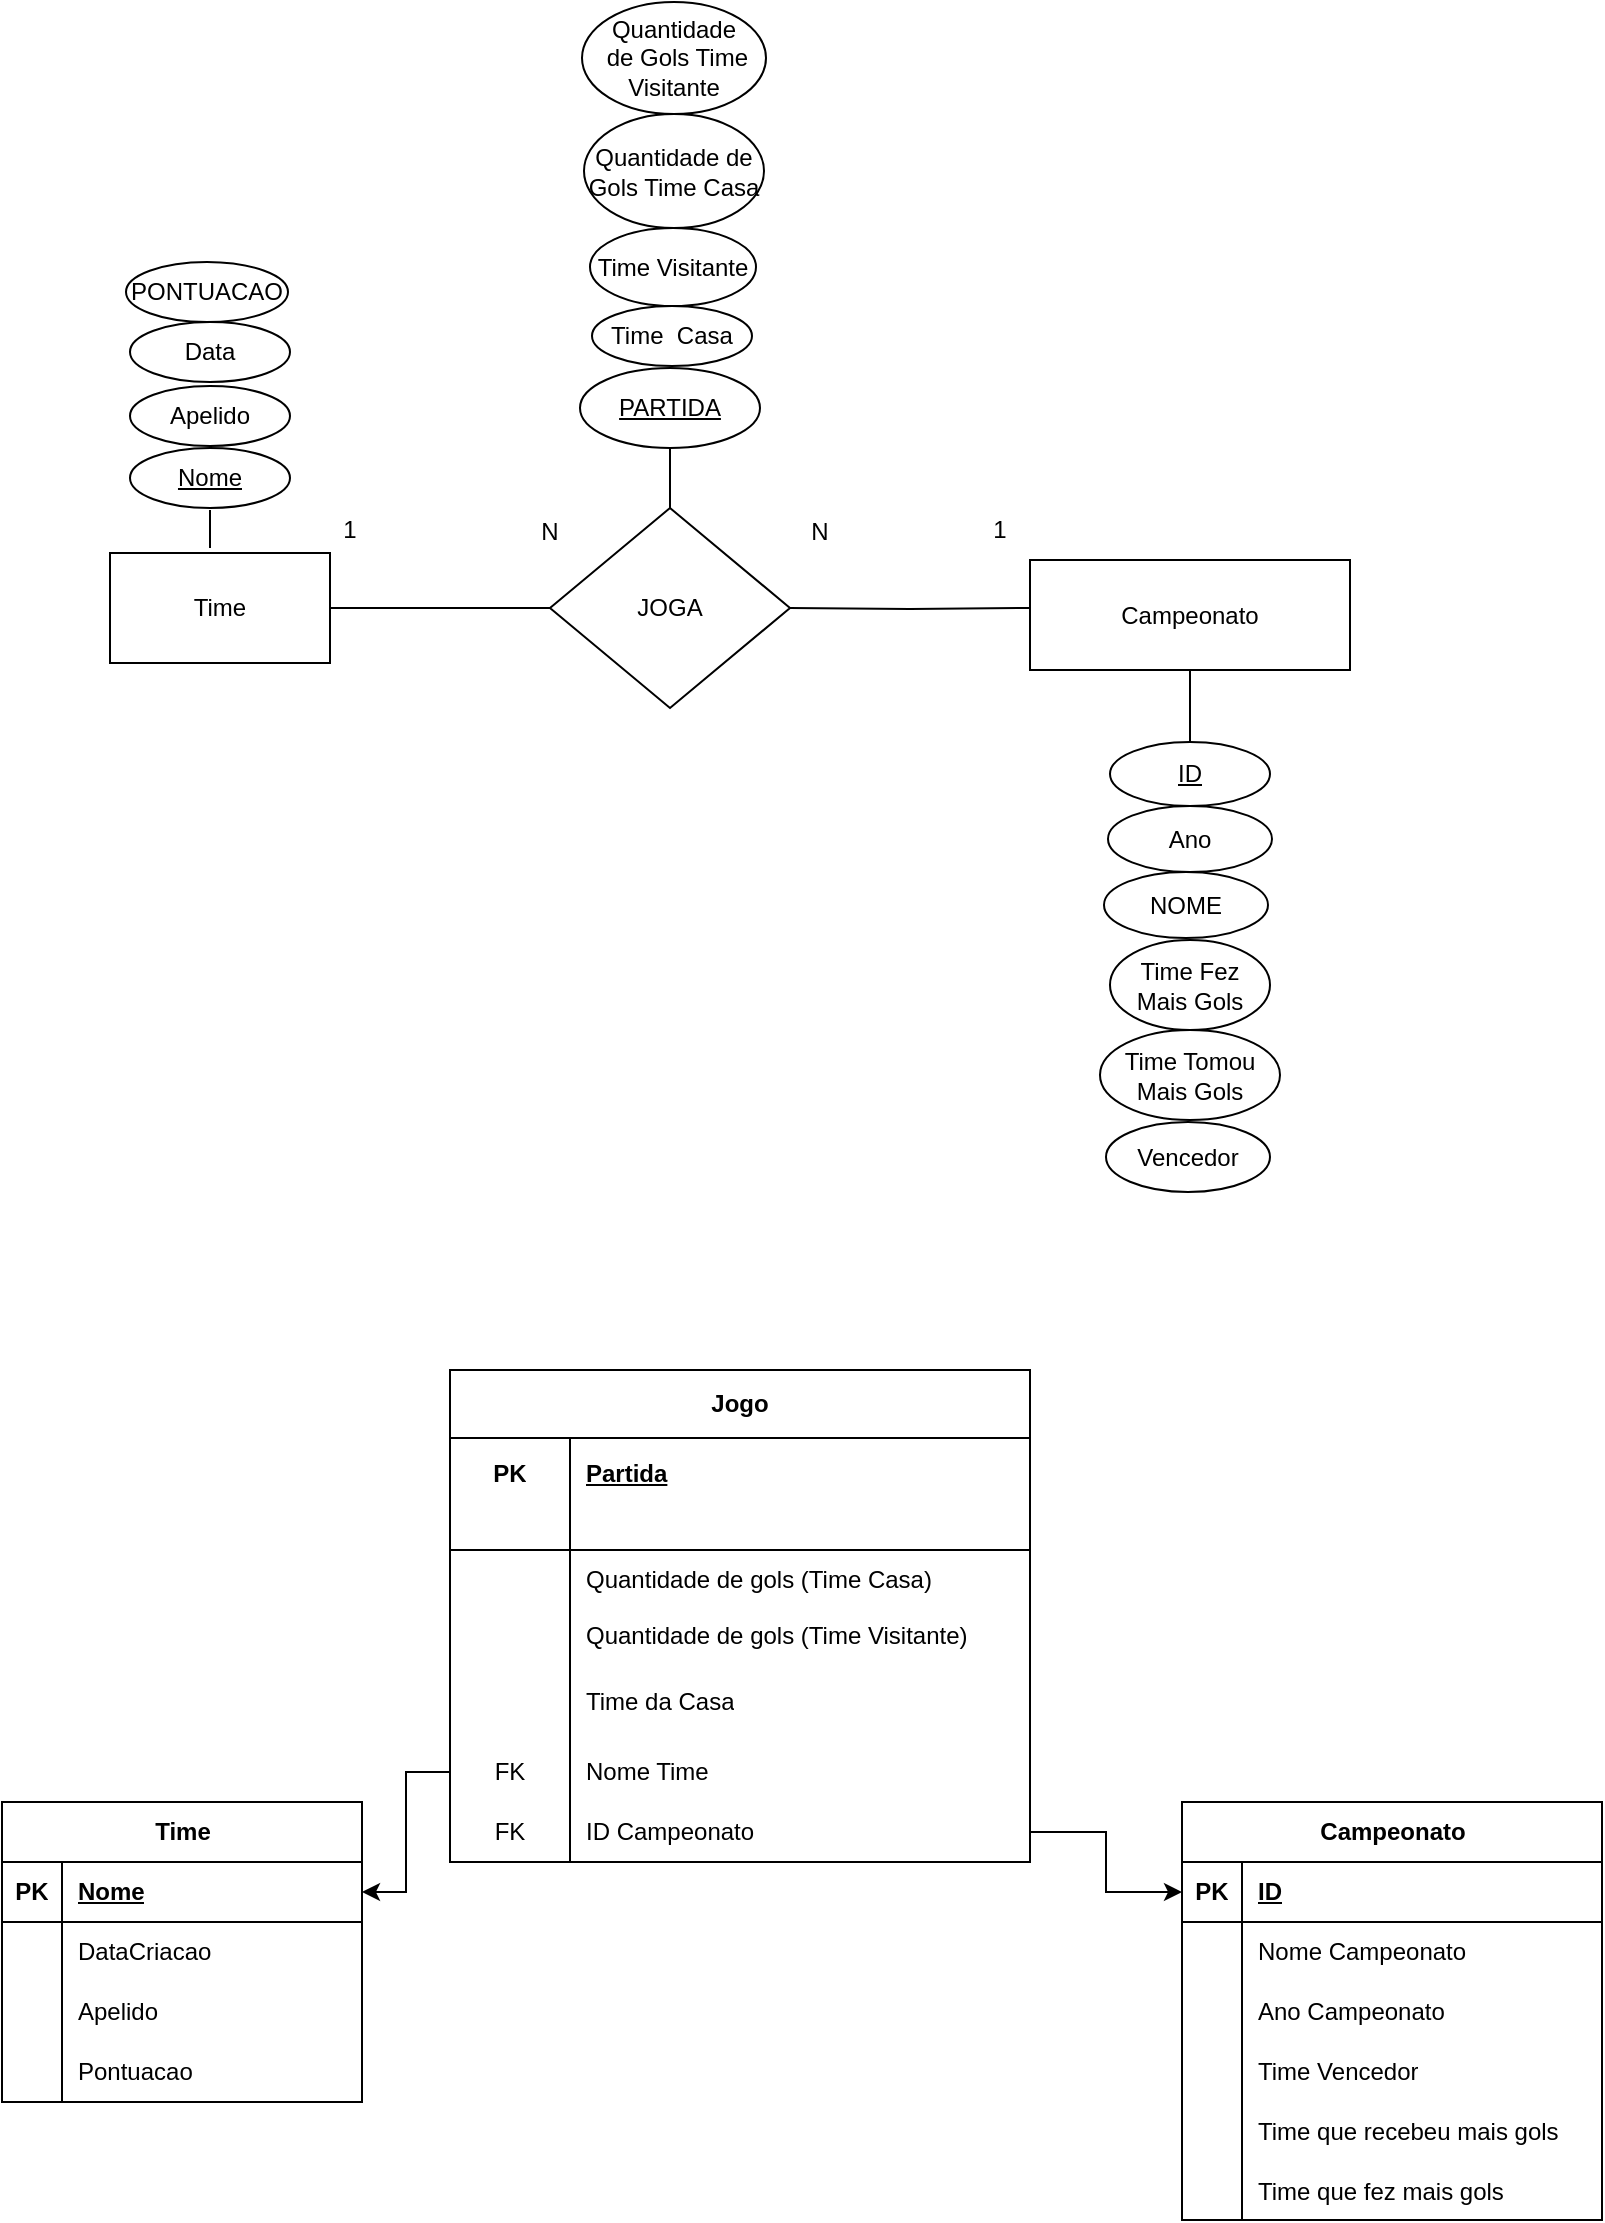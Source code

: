 <mxfile version="21.1.5" type="device">
  <diagram name="Página-1" id="MSXf-9ABbbkHyXilHQQc">
    <mxGraphModel dx="1377" dy="830" grid="1" gridSize="10" guides="1" tooltips="1" connect="1" arrows="1" fold="1" page="1" pageScale="1" pageWidth="827" pageHeight="1169" math="0" shadow="0">
      <root>
        <mxCell id="0" />
        <mxCell id="1" parent="0" />
        <mxCell id="IoURBYvWbgCN-et8Zjcs-2" value="JOGA" style="rhombus;whiteSpace=wrap;html=1;" parent="1" vertex="1">
          <mxGeometry x="294" y="293" width="120" height="100" as="geometry" />
        </mxCell>
        <mxCell id="IoURBYvWbgCN-et8Zjcs-4" style="edgeStyle=orthogonalEdgeStyle;rounded=0;orthogonalLoop=1;jettySize=auto;html=1;endArrow=none;endFill=0;" parent="1" target="IoURBYvWbgCN-et8Zjcs-2" edge="1">
          <mxGeometry relative="1" as="geometry">
            <mxPoint x="534" y="343" as="sourcePoint" />
          </mxGeometry>
        </mxCell>
        <mxCell id="IoURBYvWbgCN-et8Zjcs-7" style="edgeStyle=orthogonalEdgeStyle;rounded=0;orthogonalLoop=1;jettySize=auto;html=1;endArrow=none;endFill=0;exitX=0;exitY=0.5;exitDx=0;exitDy=0;" parent="1" source="IoURBYvWbgCN-et8Zjcs-2" edge="1">
          <mxGeometry relative="1" as="geometry">
            <mxPoint x="544" y="353" as="sourcePoint" />
            <mxPoint x="184" y="343" as="targetPoint" />
          </mxGeometry>
        </mxCell>
        <mxCell id="IoURBYvWbgCN-et8Zjcs-14" style="edgeStyle=orthogonalEdgeStyle;rounded=0;orthogonalLoop=1;jettySize=auto;html=1;exitX=0.5;exitY=1;exitDx=0;exitDy=0;entryX=0.5;entryY=0;entryDx=0;entryDy=0;endArrow=none;endFill=0;" parent="1" edge="1">
          <mxGeometry relative="1" as="geometry">
            <mxPoint x="124" y="294" as="sourcePoint" />
            <mxPoint x="124" y="313" as="targetPoint" />
          </mxGeometry>
        </mxCell>
        <mxCell id="IoURBYvWbgCN-et8Zjcs-11" value="Apelido" style="ellipse;whiteSpace=wrap;html=1;" parent="1" vertex="1">
          <mxGeometry x="84" y="232" width="80" height="30" as="geometry" />
        </mxCell>
        <mxCell id="IoURBYvWbgCN-et8Zjcs-21" value="Time&amp;nbsp; Casa" style="ellipse;whiteSpace=wrap;html=1;" parent="1" vertex="1">
          <mxGeometry x="315" y="192" width="80" height="30" as="geometry" />
        </mxCell>
        <mxCell id="IoURBYvWbgCN-et8Zjcs-30" value="Time Visitante" style="ellipse;whiteSpace=wrap;html=1;" parent="1" vertex="1">
          <mxGeometry x="314" y="153" width="83" height="39" as="geometry" />
        </mxCell>
        <mxCell id="IoURBYvWbgCN-et8Zjcs-40" value="&lt;u&gt;ID&lt;/u&gt;" style="ellipse;whiteSpace=wrap;html=1;" parent="1" vertex="1">
          <mxGeometry x="574" y="410" width="80" height="32" as="geometry" />
        </mxCell>
        <mxCell id="IoURBYvWbgCN-et8Zjcs-43" value="Time Fez Mais Gols" style="ellipse;whiteSpace=wrap;html=1;" parent="1" vertex="1">
          <mxGeometry x="574" y="509" width="80" height="45" as="geometry" />
        </mxCell>
        <mxCell id="IoURBYvWbgCN-et8Zjcs-44" value="Time Tomou Mais Gols" style="ellipse;whiteSpace=wrap;html=1;" parent="1" vertex="1">
          <mxGeometry x="569" y="554" width="90" height="45" as="geometry" />
        </mxCell>
        <mxCell id="IoURBYvWbgCN-et8Zjcs-46" value="Quantidade de Gols Time Casa" style="ellipse;whiteSpace=wrap;html=1;" parent="1" vertex="1">
          <mxGeometry x="311" y="96" width="90" height="57" as="geometry" />
        </mxCell>
        <mxCell id="IoURBYvWbgCN-et8Zjcs-48" value="Quantidade&lt;br&gt;&amp;nbsp;de Gols Time Visitante" style="ellipse;whiteSpace=wrap;html=1;" parent="1" vertex="1">
          <mxGeometry x="310" y="40" width="92" height="56" as="geometry" />
        </mxCell>
        <mxCell id="IoURBYvWbgCN-et8Zjcs-49" value="1" style="text;html=1;strokeColor=none;fillColor=none;align=center;verticalAlign=middle;whiteSpace=wrap;rounded=0;" parent="1" vertex="1">
          <mxGeometry x="164" y="289" width="60" height="30" as="geometry" />
        </mxCell>
        <mxCell id="1tf4lRhv9s3txGe6tBHb-4" value="N" style="text;html=1;strokeColor=none;fillColor=none;align=center;verticalAlign=middle;whiteSpace=wrap;rounded=0;" parent="1" vertex="1">
          <mxGeometry x="399" y="280" width="60" height="50" as="geometry" />
        </mxCell>
        <mxCell id="1tf4lRhv9s3txGe6tBHb-6" value="1" style="text;html=1;strokeColor=none;fillColor=none;align=center;verticalAlign=middle;whiteSpace=wrap;rounded=0;" parent="1" vertex="1">
          <mxGeometry x="489" y="289" width="60" height="30" as="geometry" />
        </mxCell>
        <mxCell id="4my753jydMD6D_Fe-w93-34" style="edgeStyle=orthogonalEdgeStyle;rounded=0;orthogonalLoop=1;jettySize=auto;html=1;exitX=0.5;exitY=1;exitDx=0;exitDy=0;endArrow=none;endFill=0;" edge="1" parent="1" source="Jo0naE-_vCHYN8LqwO7P-1" target="IoURBYvWbgCN-et8Zjcs-40">
          <mxGeometry relative="1" as="geometry" />
        </mxCell>
        <mxCell id="Jo0naE-_vCHYN8LqwO7P-1" value="Campeonato" style="whiteSpace=wrap;html=1;align=center;" parent="1" vertex="1">
          <mxGeometry x="534" y="319" width="160" height="55" as="geometry" />
        </mxCell>
        <mxCell id="7fP72__fb8I-MQEqWGat-1" value="&lt;u&gt;Nome&lt;/u&gt;" style="ellipse;whiteSpace=wrap;html=1;" parent="1" vertex="1">
          <mxGeometry x="84" y="263" width="80" height="30" as="geometry" />
        </mxCell>
        <mxCell id="4my753jydMD6D_Fe-w93-31" style="edgeStyle=orthogonalEdgeStyle;rounded=0;orthogonalLoop=1;jettySize=auto;html=1;exitX=0.5;exitY=0;exitDx=0;exitDy=0;entryX=0.5;entryY=1;entryDx=0;entryDy=0;" edge="1" parent="1">
          <mxGeometry relative="1" as="geometry">
            <mxPoint x="129" y="200" as="sourcePoint" />
            <mxPoint x="124.5" y="200" as="targetPoint" />
          </mxGeometry>
        </mxCell>
        <mxCell id="7fP72__fb8I-MQEqWGat-2" value="Data" style="ellipse;whiteSpace=wrap;html=1;" parent="1" vertex="1">
          <mxGeometry x="84" y="200" width="80" height="30" as="geometry" />
        </mxCell>
        <mxCell id="7fP72__fb8I-MQEqWGat-3" value="Time" style="whiteSpace=wrap;html=1;align=center;" parent="1" vertex="1">
          <mxGeometry x="74" y="315.5" width="110" height="55" as="geometry" />
        </mxCell>
        <mxCell id="7fP72__fb8I-MQEqWGat-4" value="Time" style="shape=table;startSize=30;container=1;collapsible=1;childLayout=tableLayout;fixedRows=1;rowLines=0;fontStyle=1;align=center;resizeLast=1;html=1;" parent="1" vertex="1">
          <mxGeometry x="20" y="940" width="180" height="150" as="geometry" />
        </mxCell>
        <mxCell id="7fP72__fb8I-MQEqWGat-5" value="" style="shape=tableRow;horizontal=0;startSize=0;swimlaneHead=0;swimlaneBody=0;fillColor=none;collapsible=0;dropTarget=0;points=[[0,0.5],[1,0.5]];portConstraint=eastwest;top=0;left=0;right=0;bottom=1;" parent="7fP72__fb8I-MQEqWGat-4" vertex="1">
          <mxGeometry y="30" width="180" height="30" as="geometry" />
        </mxCell>
        <mxCell id="7fP72__fb8I-MQEqWGat-6" value="PK" style="shape=partialRectangle;connectable=0;fillColor=none;top=0;left=0;bottom=0;right=0;fontStyle=1;overflow=hidden;whiteSpace=wrap;html=1;" parent="7fP72__fb8I-MQEqWGat-5" vertex="1">
          <mxGeometry width="30" height="30" as="geometry">
            <mxRectangle width="30" height="30" as="alternateBounds" />
          </mxGeometry>
        </mxCell>
        <mxCell id="7fP72__fb8I-MQEqWGat-7" value="Nome" style="shape=partialRectangle;connectable=0;fillColor=none;top=0;left=0;bottom=0;right=0;align=left;spacingLeft=6;fontStyle=5;overflow=hidden;whiteSpace=wrap;html=1;" parent="7fP72__fb8I-MQEqWGat-5" vertex="1">
          <mxGeometry x="30" width="150" height="30" as="geometry">
            <mxRectangle width="150" height="30" as="alternateBounds" />
          </mxGeometry>
        </mxCell>
        <mxCell id="7fP72__fb8I-MQEqWGat-8" value="" style="shape=tableRow;horizontal=0;startSize=0;swimlaneHead=0;swimlaneBody=0;fillColor=none;collapsible=0;dropTarget=0;points=[[0,0.5],[1,0.5]];portConstraint=eastwest;top=0;left=0;right=0;bottom=0;" parent="7fP72__fb8I-MQEqWGat-4" vertex="1">
          <mxGeometry y="60" width="180" height="30" as="geometry" />
        </mxCell>
        <mxCell id="7fP72__fb8I-MQEqWGat-9" value="" style="shape=partialRectangle;connectable=0;fillColor=none;top=0;left=0;bottom=0;right=0;editable=1;overflow=hidden;whiteSpace=wrap;html=1;" parent="7fP72__fb8I-MQEqWGat-8" vertex="1">
          <mxGeometry width="30" height="30" as="geometry">
            <mxRectangle width="30" height="30" as="alternateBounds" />
          </mxGeometry>
        </mxCell>
        <mxCell id="7fP72__fb8I-MQEqWGat-10" value="DataCriacao" style="shape=partialRectangle;connectable=0;fillColor=none;top=0;left=0;bottom=0;right=0;align=left;spacingLeft=6;overflow=hidden;whiteSpace=wrap;html=1;" parent="7fP72__fb8I-MQEqWGat-8" vertex="1">
          <mxGeometry x="30" width="150" height="30" as="geometry">
            <mxRectangle width="150" height="30" as="alternateBounds" />
          </mxGeometry>
        </mxCell>
        <mxCell id="7fP72__fb8I-MQEqWGat-11" value="" style="shape=tableRow;horizontal=0;startSize=0;swimlaneHead=0;swimlaneBody=0;fillColor=none;collapsible=0;dropTarget=0;points=[[0,0.5],[1,0.5]];portConstraint=eastwest;top=0;left=0;right=0;bottom=0;" parent="7fP72__fb8I-MQEqWGat-4" vertex="1">
          <mxGeometry y="90" width="180" height="30" as="geometry" />
        </mxCell>
        <mxCell id="7fP72__fb8I-MQEqWGat-12" value="" style="shape=partialRectangle;connectable=0;fillColor=none;top=0;left=0;bottom=0;right=0;editable=1;overflow=hidden;whiteSpace=wrap;html=1;" parent="7fP72__fb8I-MQEqWGat-11" vertex="1">
          <mxGeometry width="30" height="30" as="geometry">
            <mxRectangle width="30" height="30" as="alternateBounds" />
          </mxGeometry>
        </mxCell>
        <mxCell id="7fP72__fb8I-MQEqWGat-13" value="Apelido" style="shape=partialRectangle;connectable=0;fillColor=none;top=0;left=0;bottom=0;right=0;align=left;spacingLeft=6;overflow=hidden;whiteSpace=wrap;html=1;" parent="7fP72__fb8I-MQEqWGat-11" vertex="1">
          <mxGeometry x="30" width="150" height="30" as="geometry">
            <mxRectangle width="150" height="30" as="alternateBounds" />
          </mxGeometry>
        </mxCell>
        <mxCell id="4my753jydMD6D_Fe-w93-35" style="shape=tableRow;horizontal=0;startSize=0;swimlaneHead=0;swimlaneBody=0;fillColor=none;collapsible=0;dropTarget=0;points=[[0,0.5],[1,0.5]];portConstraint=eastwest;top=0;left=0;right=0;bottom=0;" vertex="1" parent="7fP72__fb8I-MQEqWGat-4">
          <mxGeometry y="120" width="180" height="30" as="geometry" />
        </mxCell>
        <mxCell id="4my753jydMD6D_Fe-w93-36" style="shape=partialRectangle;connectable=0;fillColor=none;top=0;left=0;bottom=0;right=0;editable=1;overflow=hidden;whiteSpace=wrap;html=1;" vertex="1" parent="4my753jydMD6D_Fe-w93-35">
          <mxGeometry width="30" height="30" as="geometry">
            <mxRectangle width="30" height="30" as="alternateBounds" />
          </mxGeometry>
        </mxCell>
        <mxCell id="4my753jydMD6D_Fe-w93-37" value="Pontuacao" style="shape=partialRectangle;connectable=0;fillColor=none;top=0;left=0;bottom=0;right=0;align=left;spacingLeft=6;overflow=hidden;whiteSpace=wrap;html=1;" vertex="1" parent="4my753jydMD6D_Fe-w93-35">
          <mxGeometry x="30" width="150" height="30" as="geometry">
            <mxRectangle width="150" height="30" as="alternateBounds" />
          </mxGeometry>
        </mxCell>
        <mxCell id="7fP72__fb8I-MQEqWGat-17" value="Campeonato" style="shape=table;startSize=30;container=1;collapsible=1;childLayout=tableLayout;fixedRows=1;rowLines=0;fontStyle=1;align=center;resizeLast=1;html=1;" parent="1" vertex="1">
          <mxGeometry x="610" y="940" width="210" height="209" as="geometry" />
        </mxCell>
        <mxCell id="7fP72__fb8I-MQEqWGat-18" value="" style="shape=tableRow;horizontal=0;startSize=0;swimlaneHead=0;swimlaneBody=0;fillColor=none;collapsible=0;dropTarget=0;points=[[0,0.5],[1,0.5]];portConstraint=eastwest;top=0;left=0;right=0;bottom=1;" parent="7fP72__fb8I-MQEqWGat-17" vertex="1">
          <mxGeometry y="30" width="210" height="30" as="geometry" />
        </mxCell>
        <mxCell id="7fP72__fb8I-MQEqWGat-19" value="PK" style="shape=partialRectangle;connectable=0;fillColor=none;top=0;left=0;bottom=0;right=0;fontStyle=1;overflow=hidden;whiteSpace=wrap;html=1;" parent="7fP72__fb8I-MQEqWGat-18" vertex="1">
          <mxGeometry width="30" height="30" as="geometry">
            <mxRectangle width="30" height="30" as="alternateBounds" />
          </mxGeometry>
        </mxCell>
        <mxCell id="7fP72__fb8I-MQEqWGat-20" value="ID" style="shape=partialRectangle;connectable=0;fillColor=none;top=0;left=0;bottom=0;right=0;align=left;spacingLeft=6;fontStyle=5;overflow=hidden;whiteSpace=wrap;html=1;" parent="7fP72__fb8I-MQEqWGat-18" vertex="1">
          <mxGeometry x="30" width="180" height="30" as="geometry">
            <mxRectangle width="180" height="30" as="alternateBounds" />
          </mxGeometry>
        </mxCell>
        <mxCell id="7fP72__fb8I-MQEqWGat-21" value="" style="shape=tableRow;horizontal=0;startSize=0;swimlaneHead=0;swimlaneBody=0;fillColor=none;collapsible=0;dropTarget=0;points=[[0,0.5],[1,0.5]];portConstraint=eastwest;top=0;left=0;right=0;bottom=0;" parent="7fP72__fb8I-MQEqWGat-17" vertex="1">
          <mxGeometry y="60" width="210" height="30" as="geometry" />
        </mxCell>
        <mxCell id="7fP72__fb8I-MQEqWGat-22" value="" style="shape=partialRectangle;connectable=0;fillColor=none;top=0;left=0;bottom=0;right=0;editable=1;overflow=hidden;whiteSpace=wrap;html=1;" parent="7fP72__fb8I-MQEqWGat-21" vertex="1">
          <mxGeometry width="30" height="30" as="geometry">
            <mxRectangle width="30" height="30" as="alternateBounds" />
          </mxGeometry>
        </mxCell>
        <mxCell id="7fP72__fb8I-MQEqWGat-23" value="Nome Campeonato" style="shape=partialRectangle;connectable=0;fillColor=none;top=0;left=0;bottom=0;right=0;align=left;spacingLeft=6;overflow=hidden;whiteSpace=wrap;html=1;" parent="7fP72__fb8I-MQEqWGat-21" vertex="1">
          <mxGeometry x="30" width="180" height="30" as="geometry">
            <mxRectangle width="180" height="30" as="alternateBounds" />
          </mxGeometry>
        </mxCell>
        <mxCell id="7fP72__fb8I-MQEqWGat-30" style="shape=tableRow;horizontal=0;startSize=0;swimlaneHead=0;swimlaneBody=0;fillColor=none;collapsible=0;dropTarget=0;points=[[0,0.5],[1,0.5]];portConstraint=eastwest;top=0;left=0;right=0;bottom=0;" parent="7fP72__fb8I-MQEqWGat-17" vertex="1">
          <mxGeometry y="90" width="210" height="30" as="geometry" />
        </mxCell>
        <mxCell id="7fP72__fb8I-MQEqWGat-31" style="shape=partialRectangle;connectable=0;fillColor=none;top=0;left=0;bottom=0;right=0;editable=1;overflow=hidden;whiteSpace=wrap;html=1;" parent="7fP72__fb8I-MQEqWGat-30" vertex="1">
          <mxGeometry width="30" height="30" as="geometry">
            <mxRectangle width="30" height="30" as="alternateBounds" />
          </mxGeometry>
        </mxCell>
        <mxCell id="7fP72__fb8I-MQEqWGat-32" value="Ano Campeonato" style="shape=partialRectangle;connectable=0;fillColor=none;top=0;left=0;bottom=0;right=0;align=left;spacingLeft=6;overflow=hidden;whiteSpace=wrap;html=1;" parent="7fP72__fb8I-MQEqWGat-30" vertex="1">
          <mxGeometry x="30" width="180" height="30" as="geometry">
            <mxRectangle width="180" height="30" as="alternateBounds" />
          </mxGeometry>
        </mxCell>
        <mxCell id="4my753jydMD6D_Fe-w93-56" style="shape=tableRow;horizontal=0;startSize=0;swimlaneHead=0;swimlaneBody=0;fillColor=none;collapsible=0;dropTarget=0;points=[[0,0.5],[1,0.5]];portConstraint=eastwest;top=0;left=0;right=0;bottom=0;" vertex="1" parent="7fP72__fb8I-MQEqWGat-17">
          <mxGeometry y="120" width="210" height="30" as="geometry" />
        </mxCell>
        <mxCell id="4my753jydMD6D_Fe-w93-57" style="shape=partialRectangle;connectable=0;fillColor=none;top=0;left=0;bottom=0;right=0;editable=1;overflow=hidden;whiteSpace=wrap;html=1;" vertex="1" parent="4my753jydMD6D_Fe-w93-56">
          <mxGeometry width="30" height="30" as="geometry">
            <mxRectangle width="30" height="30" as="alternateBounds" />
          </mxGeometry>
        </mxCell>
        <mxCell id="4my753jydMD6D_Fe-w93-58" style="shape=partialRectangle;connectable=0;fillColor=none;top=0;left=0;bottom=0;right=0;align=left;spacingLeft=6;overflow=hidden;whiteSpace=wrap;html=1;" vertex="1" parent="4my753jydMD6D_Fe-w93-56">
          <mxGeometry x="30" width="180" height="30" as="geometry">
            <mxRectangle width="180" height="30" as="alternateBounds" />
          </mxGeometry>
        </mxCell>
        <mxCell id="7fP72__fb8I-MQEqWGat-24" value="" style="shape=tableRow;horizontal=0;startSize=0;swimlaneHead=0;swimlaneBody=0;fillColor=none;collapsible=0;dropTarget=0;points=[[0,0.5],[1,0.5]];portConstraint=eastwest;top=0;left=0;right=0;bottom=0;" parent="7fP72__fb8I-MQEqWGat-17" vertex="1">
          <mxGeometry y="150" width="210" height="30" as="geometry" />
        </mxCell>
        <mxCell id="7fP72__fb8I-MQEqWGat-25" value="&lt;span style=&quot;white-space: pre;&quot;&gt; &lt;/span&gt;" style="shape=partialRectangle;connectable=0;fillColor=none;top=0;left=0;bottom=0;right=0;editable=1;overflow=hidden;whiteSpace=wrap;html=1;" parent="7fP72__fb8I-MQEqWGat-24" vertex="1">
          <mxGeometry width="30" height="30" as="geometry">
            <mxRectangle width="30" height="30" as="alternateBounds" />
          </mxGeometry>
        </mxCell>
        <mxCell id="7fP72__fb8I-MQEqWGat-26" value="Time que recebeu mais gols" style="shape=partialRectangle;connectable=0;fillColor=none;top=0;left=0;bottom=0;right=0;align=left;spacingLeft=6;overflow=hidden;whiteSpace=wrap;html=1;" parent="7fP72__fb8I-MQEqWGat-24" vertex="1">
          <mxGeometry x="30" width="180" height="30" as="geometry">
            <mxRectangle width="180" height="30" as="alternateBounds" />
          </mxGeometry>
        </mxCell>
        <mxCell id="7fP72__fb8I-MQEqWGat-27" style="shape=tableRow;horizontal=0;startSize=0;swimlaneHead=0;swimlaneBody=0;fillColor=none;collapsible=0;dropTarget=0;points=[[0,0.5],[1,0.5]];portConstraint=eastwest;top=0;left=0;right=0;bottom=0;" parent="7fP72__fb8I-MQEqWGat-17" vertex="1">
          <mxGeometry y="180" width="210" height="29" as="geometry" />
        </mxCell>
        <mxCell id="7fP72__fb8I-MQEqWGat-28" style="shape=partialRectangle;connectable=0;fillColor=none;top=0;left=0;bottom=0;right=0;editable=1;overflow=hidden;whiteSpace=wrap;html=1;" parent="7fP72__fb8I-MQEqWGat-27" vertex="1">
          <mxGeometry width="30" height="29" as="geometry">
            <mxRectangle width="30" height="29" as="alternateBounds" />
          </mxGeometry>
        </mxCell>
        <mxCell id="7fP72__fb8I-MQEqWGat-29" value="Time que fez mais gols" style="shape=partialRectangle;connectable=0;fillColor=none;top=0;left=0;bottom=0;right=0;align=left;spacingLeft=6;overflow=hidden;whiteSpace=wrap;html=1;" parent="7fP72__fb8I-MQEqWGat-27" vertex="1">
          <mxGeometry x="30" width="180" height="29" as="geometry">
            <mxRectangle width="180" height="29" as="alternateBounds" />
          </mxGeometry>
        </mxCell>
        <mxCell id="7fP72__fb8I-MQEqWGat-52" value="Jogo" style="shape=table;startSize=34;container=1;collapsible=1;childLayout=tableLayout;fixedRows=1;rowLines=0;fontStyle=1;align=center;resizeLast=1;html=1;whiteSpace=wrap;" parent="1" vertex="1">
          <mxGeometry x="244" y="724" width="290" height="246" as="geometry" />
        </mxCell>
        <mxCell id="7fP72__fb8I-MQEqWGat-53" value="" style="shape=tableRow;horizontal=0;startSize=0;swimlaneHead=0;swimlaneBody=0;fillColor=none;collapsible=0;dropTarget=0;points=[[0,0.5],[1,0.5]];portConstraint=eastwest;top=0;left=0;right=0;bottom=0;html=1;" parent="7fP72__fb8I-MQEqWGat-52" vertex="1">
          <mxGeometry y="34" width="290" height="36" as="geometry" />
        </mxCell>
        <mxCell id="7fP72__fb8I-MQEqWGat-54" value="PK" style="shape=partialRectangle;connectable=0;fillColor=none;top=0;left=0;bottom=0;right=0;fontStyle=1;overflow=hidden;html=1;whiteSpace=wrap;" parent="7fP72__fb8I-MQEqWGat-53" vertex="1">
          <mxGeometry width="60" height="36" as="geometry">
            <mxRectangle width="60" height="36" as="alternateBounds" />
          </mxGeometry>
        </mxCell>
        <mxCell id="7fP72__fb8I-MQEqWGat-55" value="Partida" style="shape=partialRectangle;connectable=0;fillColor=none;top=0;left=0;bottom=0;right=0;align=left;spacingLeft=6;fontStyle=5;overflow=hidden;html=1;whiteSpace=wrap;" parent="7fP72__fb8I-MQEqWGat-53" vertex="1">
          <mxGeometry x="60" width="230" height="36" as="geometry">
            <mxRectangle width="230" height="36" as="alternateBounds" />
          </mxGeometry>
        </mxCell>
        <mxCell id="7fP72__fb8I-MQEqWGat-56" value="" style="shape=tableRow;horizontal=0;startSize=0;swimlaneHead=0;swimlaneBody=0;fillColor=none;collapsible=0;dropTarget=0;points=[[0,0.5],[1,0.5]];portConstraint=eastwest;top=0;left=0;right=0;bottom=1;html=1;" parent="7fP72__fb8I-MQEqWGat-52" vertex="1">
          <mxGeometry y="70" width="290" height="20" as="geometry" />
        </mxCell>
        <mxCell id="7fP72__fb8I-MQEqWGat-57" value="" style="shape=partialRectangle;connectable=0;fillColor=none;top=0;left=0;bottom=0;right=0;fontStyle=1;overflow=hidden;html=1;whiteSpace=wrap;" parent="7fP72__fb8I-MQEqWGat-56" vertex="1">
          <mxGeometry width="60" height="20" as="geometry">
            <mxRectangle width="60" height="20" as="alternateBounds" />
          </mxGeometry>
        </mxCell>
        <mxCell id="7fP72__fb8I-MQEqWGat-58" value="" style="shape=partialRectangle;connectable=0;fillColor=none;top=0;left=0;bottom=0;right=0;align=left;spacingLeft=6;fontStyle=5;overflow=hidden;html=1;whiteSpace=wrap;" parent="7fP72__fb8I-MQEqWGat-56" vertex="1">
          <mxGeometry x="60" width="230" height="20" as="geometry">
            <mxRectangle width="230" height="20" as="alternateBounds" />
          </mxGeometry>
        </mxCell>
        <mxCell id="7fP72__fb8I-MQEqWGat-59" value="" style="shape=tableRow;horizontal=0;startSize=0;swimlaneHead=0;swimlaneBody=0;fillColor=none;collapsible=0;dropTarget=0;points=[[0,0.5],[1,0.5]];portConstraint=eastwest;top=0;left=0;right=0;bottom=0;html=1;" parent="7fP72__fb8I-MQEqWGat-52" vertex="1">
          <mxGeometry y="90" width="290" height="30" as="geometry" />
        </mxCell>
        <mxCell id="7fP72__fb8I-MQEqWGat-60" value="" style="shape=partialRectangle;connectable=0;fillColor=none;top=0;left=0;bottom=0;right=0;editable=1;overflow=hidden;html=1;whiteSpace=wrap;" parent="7fP72__fb8I-MQEqWGat-59" vertex="1">
          <mxGeometry width="60" height="30" as="geometry">
            <mxRectangle width="60" height="30" as="alternateBounds" />
          </mxGeometry>
        </mxCell>
        <mxCell id="7fP72__fb8I-MQEqWGat-61" value="Quantidade de gols (Time Casa)" style="shape=partialRectangle;connectable=0;fillColor=none;top=0;left=0;bottom=0;right=0;align=left;spacingLeft=6;overflow=hidden;html=1;whiteSpace=wrap;" parent="7fP72__fb8I-MQEqWGat-59" vertex="1">
          <mxGeometry x="60" width="230" height="30" as="geometry">
            <mxRectangle width="230" height="30" as="alternateBounds" />
          </mxGeometry>
        </mxCell>
        <mxCell id="7fP72__fb8I-MQEqWGat-62" value="" style="shape=tableRow;horizontal=0;startSize=0;swimlaneHead=0;swimlaneBody=0;fillColor=none;collapsible=0;dropTarget=0;points=[[0,0.5],[1,0.5]];portConstraint=eastwest;top=0;left=0;right=0;bottom=0;html=1;" parent="7fP72__fb8I-MQEqWGat-52" vertex="1">
          <mxGeometry y="120" width="290" height="26" as="geometry" />
        </mxCell>
        <mxCell id="7fP72__fb8I-MQEqWGat-63" value="" style="shape=partialRectangle;connectable=0;fillColor=none;top=0;left=0;bottom=0;right=0;editable=1;overflow=hidden;html=1;whiteSpace=wrap;" parent="7fP72__fb8I-MQEqWGat-62" vertex="1">
          <mxGeometry width="60" height="26" as="geometry">
            <mxRectangle width="60" height="26" as="alternateBounds" />
          </mxGeometry>
        </mxCell>
        <mxCell id="7fP72__fb8I-MQEqWGat-64" value="Quantidade de gols (Time Visitante)" style="shape=partialRectangle;connectable=0;fillColor=none;top=0;left=0;bottom=0;right=0;align=left;spacingLeft=6;overflow=hidden;html=1;whiteSpace=wrap;" parent="7fP72__fb8I-MQEqWGat-62" vertex="1">
          <mxGeometry x="60" width="230" height="26" as="geometry">
            <mxRectangle width="230" height="26" as="alternateBounds" />
          </mxGeometry>
        </mxCell>
        <mxCell id="4my753jydMD6D_Fe-w93-1" style="shape=tableRow;horizontal=0;startSize=0;swimlaneHead=0;swimlaneBody=0;fillColor=none;collapsible=0;dropTarget=0;points=[[0,0.5],[1,0.5]];portConstraint=eastwest;top=0;left=0;right=0;bottom=0;html=1;" vertex="1" parent="7fP72__fb8I-MQEqWGat-52">
          <mxGeometry y="146" width="290" height="40" as="geometry" />
        </mxCell>
        <mxCell id="4my753jydMD6D_Fe-w93-2" style="shape=partialRectangle;connectable=0;fillColor=none;top=0;left=0;bottom=0;right=0;editable=1;overflow=hidden;html=1;whiteSpace=wrap;" vertex="1" parent="4my753jydMD6D_Fe-w93-1">
          <mxGeometry width="60" height="40" as="geometry">
            <mxRectangle width="60" height="40" as="alternateBounds" />
          </mxGeometry>
        </mxCell>
        <mxCell id="4my753jydMD6D_Fe-w93-3" value="Time da Casa" style="shape=partialRectangle;connectable=0;fillColor=none;top=0;left=0;bottom=0;right=0;align=left;spacingLeft=6;overflow=hidden;html=1;whiteSpace=wrap;" vertex="1" parent="4my753jydMD6D_Fe-w93-1">
          <mxGeometry x="60" width="230" height="40" as="geometry">
            <mxRectangle width="230" height="40" as="alternateBounds" />
          </mxGeometry>
        </mxCell>
        <mxCell id="4my753jydMD6D_Fe-w93-40" value="" style="shape=tableRow;horizontal=0;startSize=0;swimlaneHead=0;swimlaneBody=0;fillColor=none;collapsible=0;dropTarget=0;points=[[0,0.5],[1,0.5]];portConstraint=eastwest;top=0;left=0;right=0;bottom=0;" vertex="1" parent="7fP72__fb8I-MQEqWGat-52">
          <mxGeometry y="186" width="290" height="30" as="geometry" />
        </mxCell>
        <mxCell id="4my753jydMD6D_Fe-w93-41" value="FK" style="shape=partialRectangle;connectable=0;fillColor=none;top=0;left=0;bottom=0;right=0;fontStyle=0;overflow=hidden;whiteSpace=wrap;html=1;" vertex="1" parent="4my753jydMD6D_Fe-w93-40">
          <mxGeometry width="60" height="30" as="geometry">
            <mxRectangle width="60" height="30" as="alternateBounds" />
          </mxGeometry>
        </mxCell>
        <mxCell id="4my753jydMD6D_Fe-w93-42" value="Nome Time" style="shape=partialRectangle;connectable=0;fillColor=none;top=0;left=0;bottom=0;right=0;align=left;spacingLeft=6;fontStyle=0;overflow=hidden;whiteSpace=wrap;html=1;" vertex="1" parent="4my753jydMD6D_Fe-w93-40">
          <mxGeometry x="60" width="230" height="30" as="geometry">
            <mxRectangle width="230" height="30" as="alternateBounds" />
          </mxGeometry>
        </mxCell>
        <mxCell id="4my753jydMD6D_Fe-w93-47" style="shape=tableRow;horizontal=0;startSize=0;swimlaneHead=0;swimlaneBody=0;fillColor=none;collapsible=0;dropTarget=0;points=[[0,0.5],[1,0.5]];portConstraint=eastwest;top=0;left=0;right=0;bottom=0;" vertex="1" parent="7fP72__fb8I-MQEqWGat-52">
          <mxGeometry y="216" width="290" height="30" as="geometry" />
        </mxCell>
        <mxCell id="4my753jydMD6D_Fe-w93-48" style="shape=partialRectangle;connectable=0;fillColor=none;top=0;left=0;bottom=0;right=0;fontStyle=0;overflow=hidden;whiteSpace=wrap;html=1;" vertex="1" parent="4my753jydMD6D_Fe-w93-47">
          <mxGeometry width="60" height="30" as="geometry">
            <mxRectangle width="60" height="30" as="alternateBounds" />
          </mxGeometry>
        </mxCell>
        <mxCell id="4my753jydMD6D_Fe-w93-49" value="ID Campeonato" style="shape=partialRectangle;connectable=0;fillColor=none;top=0;left=0;bottom=0;right=0;align=left;spacingLeft=6;fontStyle=0;overflow=hidden;whiteSpace=wrap;html=1;" vertex="1" parent="4my753jydMD6D_Fe-w93-47">
          <mxGeometry x="60" width="230" height="30" as="geometry">
            <mxRectangle width="230" height="30" as="alternateBounds" />
          </mxGeometry>
        </mxCell>
        <mxCell id="4my753jydMD6D_Fe-w93-10" style="edgeStyle=orthogonalEdgeStyle;rounded=0;orthogonalLoop=1;jettySize=auto;html=1;exitX=0.5;exitY=1;exitDx=0;exitDy=0;entryX=0.5;entryY=0;entryDx=0;entryDy=0;endArrow=none;endFill=0;" edge="1" parent="1" source="4my753jydMD6D_Fe-w93-8" target="IoURBYvWbgCN-et8Zjcs-2">
          <mxGeometry relative="1" as="geometry" />
        </mxCell>
        <mxCell id="4my753jydMD6D_Fe-w93-8" value="&lt;u&gt;PARTIDA&lt;/u&gt;" style="ellipse;whiteSpace=wrap;html=1;" vertex="1" parent="1">
          <mxGeometry x="309" y="223" width="90" height="40" as="geometry" />
        </mxCell>
        <mxCell id="4my753jydMD6D_Fe-w93-16" value="Vencedor" style="ellipse;whiteSpace=wrap;html=1;" vertex="1" parent="1">
          <mxGeometry x="572" y="600" width="82" height="35" as="geometry" />
        </mxCell>
        <mxCell id="4my753jydMD6D_Fe-w93-17" value="NOME" style="ellipse;whiteSpace=wrap;html=1;" vertex="1" parent="1">
          <mxGeometry x="571" y="475" width="82" height="33" as="geometry" />
        </mxCell>
        <mxCell id="4my753jydMD6D_Fe-w93-18" value="N" style="text;html=1;strokeColor=none;fillColor=none;align=center;verticalAlign=middle;whiteSpace=wrap;rounded=0;" vertex="1" parent="1">
          <mxGeometry x="264" y="280" width="60" height="50" as="geometry" />
        </mxCell>
        <mxCell id="4my753jydMD6D_Fe-w93-30" value="PONTUACAO" style="ellipse;whiteSpace=wrap;html=1;" vertex="1" parent="1">
          <mxGeometry x="82" y="170" width="81" height="30" as="geometry" />
        </mxCell>
        <mxCell id="4my753jydMD6D_Fe-w93-33" value="Ano" style="ellipse;whiteSpace=wrap;html=1;" vertex="1" parent="1">
          <mxGeometry x="573" y="442" width="82" height="33" as="geometry" />
        </mxCell>
        <mxCell id="4my753jydMD6D_Fe-w93-50" value="FK" style="shape=partialRectangle;connectable=0;fillColor=none;top=0;left=0;bottom=0;right=0;fontStyle=0;overflow=hidden;whiteSpace=wrap;html=1;" vertex="1" parent="1">
          <mxGeometry x="244" y="940" width="60" height="30" as="geometry">
            <mxRectangle width="60" height="30" as="alternateBounds" />
          </mxGeometry>
        </mxCell>
        <mxCell id="4my753jydMD6D_Fe-w93-51" style="edgeStyle=orthogonalEdgeStyle;rounded=0;orthogonalLoop=1;jettySize=auto;html=1;exitX=0;exitY=0.5;exitDx=0;exitDy=0;" edge="1" parent="1" source="4my753jydMD6D_Fe-w93-40" target="7fP72__fb8I-MQEqWGat-5">
          <mxGeometry relative="1" as="geometry" />
        </mxCell>
        <mxCell id="4my753jydMD6D_Fe-w93-52" style="edgeStyle=orthogonalEdgeStyle;rounded=0;orthogonalLoop=1;jettySize=auto;html=1;exitX=1;exitY=0.5;exitDx=0;exitDy=0;" edge="1" parent="1" source="4my753jydMD6D_Fe-w93-47" target="7fP72__fb8I-MQEqWGat-18">
          <mxGeometry relative="1" as="geometry" />
        </mxCell>
        <mxCell id="4my753jydMD6D_Fe-w93-59" value="Time Vencedor" style="shape=partialRectangle;connectable=0;fillColor=none;top=0;left=0;bottom=0;right=0;align=left;spacingLeft=6;overflow=hidden;whiteSpace=wrap;html=1;" vertex="1" parent="1">
          <mxGeometry x="640" y="1060" width="180" height="30" as="geometry">
            <mxRectangle width="180" height="30" as="alternateBounds" />
          </mxGeometry>
        </mxCell>
      </root>
    </mxGraphModel>
  </diagram>
</mxfile>
